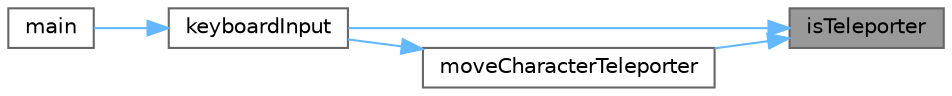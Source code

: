 digraph "isTeleporter"
{
 // LATEX_PDF_SIZE
  bgcolor="transparent";
  edge [fontname=Helvetica,fontsize=10,labelfontname=Helvetica,labelfontsize=10];
  node [fontname=Helvetica,fontsize=10,shape=box,height=0.2,width=0.4];
  rankdir="RL";
  Node1 [label="isTeleporter",height=0.2,width=0.4,color="gray40", fillcolor="grey60", style="filled", fontcolor="black",tooltip=" "];
  Node1 -> Node2 [dir="back",color="steelblue1",style="solid"];
  Node2 [label="keyboardInput",height=0.2,width=0.4,color="grey40", fillcolor="white", style="filled",URL="$general_8cpp.html#aa118f951c7a5bea5a09d5061d79a5076",tooltip=" "];
  Node2 -> Node3 [dir="back",color="steelblue1",style="solid"];
  Node3 [label="main",height=0.2,width=0.4,color="grey40", fillcolor="white", style="filled",URL="$main_8cpp.html#ae66f6b31b5ad750f1fe042a706a4e3d4",tooltip="The main function of the program This function initializes all the core elements of the program,..."];
  Node1 -> Node4 [dir="back",color="steelblue1",style="solid"];
  Node4 [label="moveCharacterTeleporter",height=0.2,width=0.4,color="grey40", fillcolor="white", style="filled",URL="$game__logic_8cpp.html#a31c11194646bcf34a1f0fc231ed9c025",tooltip=" "];
  Node4 -> Node2 [dir="back",color="steelblue1",style="solid"];
}

